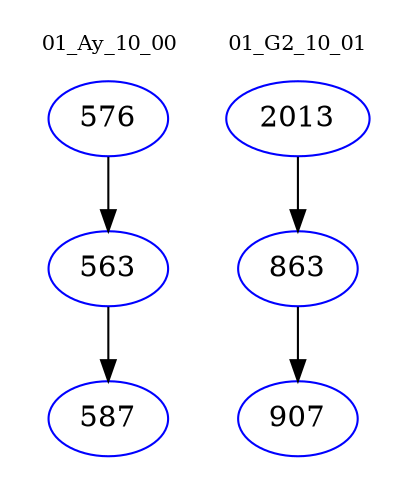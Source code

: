 digraph{
subgraph cluster_0 {
color = white
label = "01_Ay_10_00";
fontsize=10;
T0_576 [label="576", color="blue"]
T0_576 -> T0_563 [color="black"]
T0_563 [label="563", color="blue"]
T0_563 -> T0_587 [color="black"]
T0_587 [label="587", color="blue"]
}
subgraph cluster_1 {
color = white
label = "01_G2_10_01";
fontsize=10;
T1_2013 [label="2013", color="blue"]
T1_2013 -> T1_863 [color="black"]
T1_863 [label="863", color="blue"]
T1_863 -> T1_907 [color="black"]
T1_907 [label="907", color="blue"]
}
}
